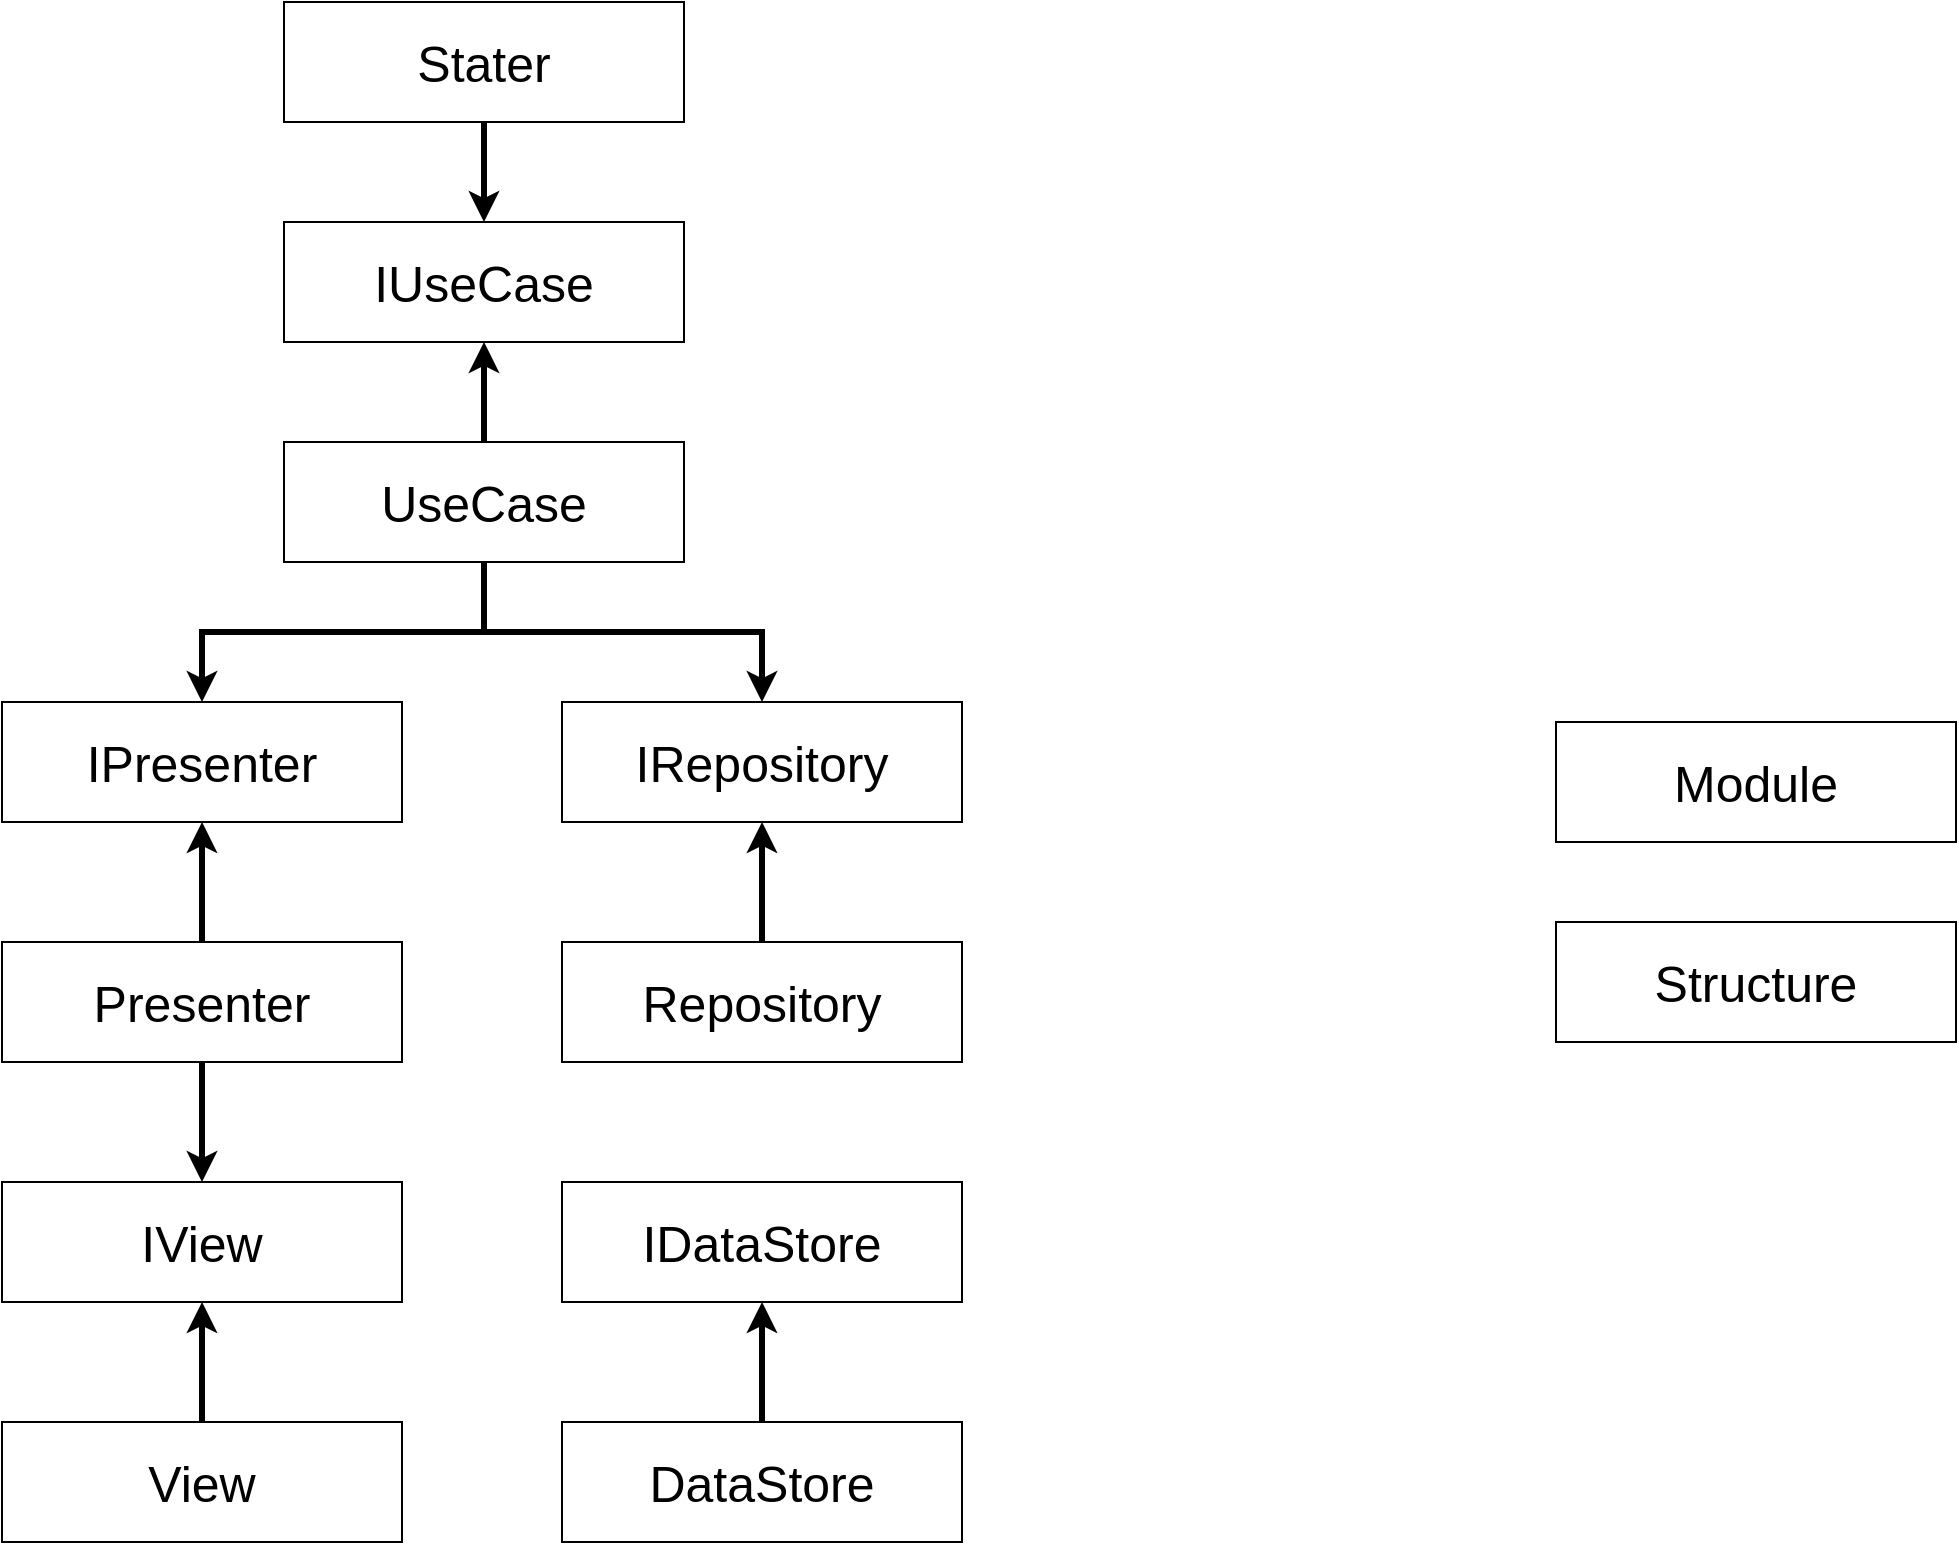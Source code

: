 <mxfile version="22.1.22" type="embed">
  <diagram id="23iRSUPoRavnBvh4doch" name="Page-1">
    <mxGraphModel dx="1606" dy="1148" grid="1" gridSize="10" guides="1" tooltips="1" connect="1" arrows="1" fold="1" page="1" pageScale="1" pageWidth="827" pageHeight="1169" math="0" shadow="0">
      <root>
        <mxCell id="0" />
        <mxCell id="1" parent="0" />
        <mxCell id="2" value="IView" style="rounded=0;whiteSpace=wrap;html=1;fontSize=25;" parent="1" vertex="1">
          <mxGeometry x="173" y="620" width="200" height="60" as="geometry" />
        </mxCell>
        <mxCell id="15" style="edgeStyle=orthogonalEdgeStyle;rounded=0;orthogonalLoop=1;jettySize=auto;html=1;entryX=0.5;entryY=1;entryDx=0;entryDy=0;strokeWidth=3;" parent="1" source="11" target="2" edge="1">
          <mxGeometry relative="1" as="geometry" />
        </mxCell>
        <mxCell id="11" value="View" style="rounded=0;whiteSpace=wrap;html=1;fontSize=25;" parent="1" vertex="1">
          <mxGeometry x="173" y="740" width="200" height="60" as="geometry" />
        </mxCell>
        <mxCell id="17" value="IPresenter" style="rounded=0;whiteSpace=wrap;html=1;fontSize=25;" parent="1" vertex="1">
          <mxGeometry x="173" y="380" width="200" height="60" as="geometry" />
        </mxCell>
        <mxCell id="18" style="edgeStyle=orthogonalEdgeStyle;rounded=0;orthogonalLoop=1;jettySize=auto;html=1;exitX=0.5;exitY=0;exitDx=0;exitDy=0;entryX=0.5;entryY=1;entryDx=0;entryDy=0;strokeWidth=3;" parent="1" source="19" target="17" edge="1">
          <mxGeometry relative="1" as="geometry" />
        </mxCell>
        <mxCell id="20" style="edgeStyle=orthogonalEdgeStyle;rounded=0;orthogonalLoop=1;jettySize=auto;html=1;exitX=0.5;exitY=1;exitDx=0;exitDy=0;entryX=0.5;entryY=0;entryDx=0;entryDy=0;strokeWidth=3;" parent="1" source="19" target="2" edge="1">
          <mxGeometry relative="1" as="geometry" />
        </mxCell>
        <mxCell id="19" value="Presenter" style="rounded=0;whiteSpace=wrap;html=1;fontSize=25;" parent="1" vertex="1">
          <mxGeometry x="173" y="500" width="200" height="60" as="geometry" />
        </mxCell>
        <mxCell id="21" value="IRepository" style="rounded=0;whiteSpace=wrap;html=1;fontSize=25;" parent="1" vertex="1">
          <mxGeometry x="453" y="380" width="200" height="60" as="geometry" />
        </mxCell>
        <mxCell id="22" style="edgeStyle=orthogonalEdgeStyle;rounded=0;orthogonalLoop=1;jettySize=auto;html=1;exitX=0.5;exitY=0;exitDx=0;exitDy=0;entryX=0.5;entryY=1;entryDx=0;entryDy=0;strokeWidth=3;" parent="1" source="23" target="21" edge="1">
          <mxGeometry relative="1" as="geometry" />
        </mxCell>
        <mxCell id="23" value="Repository" style="rounded=0;whiteSpace=wrap;html=1;fontSize=25;" parent="1" vertex="1">
          <mxGeometry x="453" y="500" width="200" height="60" as="geometry" />
        </mxCell>
        <mxCell id="25" value="IUseCase" style="rounded=0;whiteSpace=wrap;html=1;fontSize=25;" parent="1" vertex="1">
          <mxGeometry x="314" y="140" width="200" height="60" as="geometry" />
        </mxCell>
        <mxCell id="26" style="edgeStyle=orthogonalEdgeStyle;rounded=0;orthogonalLoop=1;jettySize=auto;html=1;exitX=0.5;exitY=0;exitDx=0;exitDy=0;entryX=0.5;entryY=1;entryDx=0;entryDy=0;strokeWidth=3;" parent="1" source="27" target="25" edge="1">
          <mxGeometry relative="1" as="geometry" />
        </mxCell>
        <mxCell id="28" style="edgeStyle=orthogonalEdgeStyle;rounded=0;orthogonalLoop=1;jettySize=auto;html=1;exitX=0.5;exitY=1;exitDx=0;exitDy=0;entryX=0.5;entryY=0;entryDx=0;entryDy=0;strokeWidth=3;" parent="1" source="27" target="21" edge="1">
          <mxGeometry relative="1" as="geometry" />
        </mxCell>
        <mxCell id="45" style="edgeStyle=orthogonalEdgeStyle;rounded=0;orthogonalLoop=1;jettySize=auto;html=1;entryX=0.5;entryY=0;entryDx=0;entryDy=0;strokeWidth=3;" edge="1" parent="1" source="27" target="17">
          <mxGeometry relative="1" as="geometry" />
        </mxCell>
        <mxCell id="27" value="UseCase" style="rounded=0;whiteSpace=wrap;html=1;fontSize=25;" parent="1" vertex="1">
          <mxGeometry x="314" y="250" width="200" height="60" as="geometry" />
        </mxCell>
        <mxCell id="43" value="Structure" style="rounded=0;whiteSpace=wrap;html=1;fontSize=25;" parent="1" vertex="1">
          <mxGeometry x="950" y="490" width="200" height="60" as="geometry" />
        </mxCell>
        <mxCell id="44" value="Module" style="rounded=0;whiteSpace=wrap;html=1;fontSize=25;" parent="1" vertex="1">
          <mxGeometry x="950" y="390" width="200" height="60" as="geometry" />
        </mxCell>
        <mxCell id="46" value="IDataStore" style="rounded=0;whiteSpace=wrap;html=1;fontSize=25;" vertex="1" parent="1">
          <mxGeometry x="453" y="620" width="200" height="60" as="geometry" />
        </mxCell>
        <mxCell id="47" style="edgeStyle=orthogonalEdgeStyle;rounded=0;orthogonalLoop=1;jettySize=auto;html=1;exitX=0.5;exitY=0;exitDx=0;exitDy=0;entryX=0.5;entryY=1;entryDx=0;entryDy=0;strokeWidth=3;" edge="1" parent="1" source="48" target="46">
          <mxGeometry relative="1" as="geometry" />
        </mxCell>
        <mxCell id="48" value="DataStore" style="rounded=0;whiteSpace=wrap;html=1;fontSize=25;" vertex="1" parent="1">
          <mxGeometry x="453" y="740" width="200" height="60" as="geometry" />
        </mxCell>
        <mxCell id="52" style="edgeStyle=orthogonalEdgeStyle;rounded=0;orthogonalLoop=1;jettySize=auto;html=1;exitX=0.5;exitY=1;exitDx=0;exitDy=0;entryX=0.5;entryY=0;entryDx=0;entryDy=0;strokeWidth=3;" edge="1" parent="1" source="51" target="25">
          <mxGeometry relative="1" as="geometry" />
        </mxCell>
        <mxCell id="51" value="Stater" style="rounded=0;whiteSpace=wrap;html=1;fontSize=25;" vertex="1" parent="1">
          <mxGeometry x="314" y="30" width="200" height="60" as="geometry" />
        </mxCell>
      </root>
    </mxGraphModel>
  </diagram>
</mxfile>
